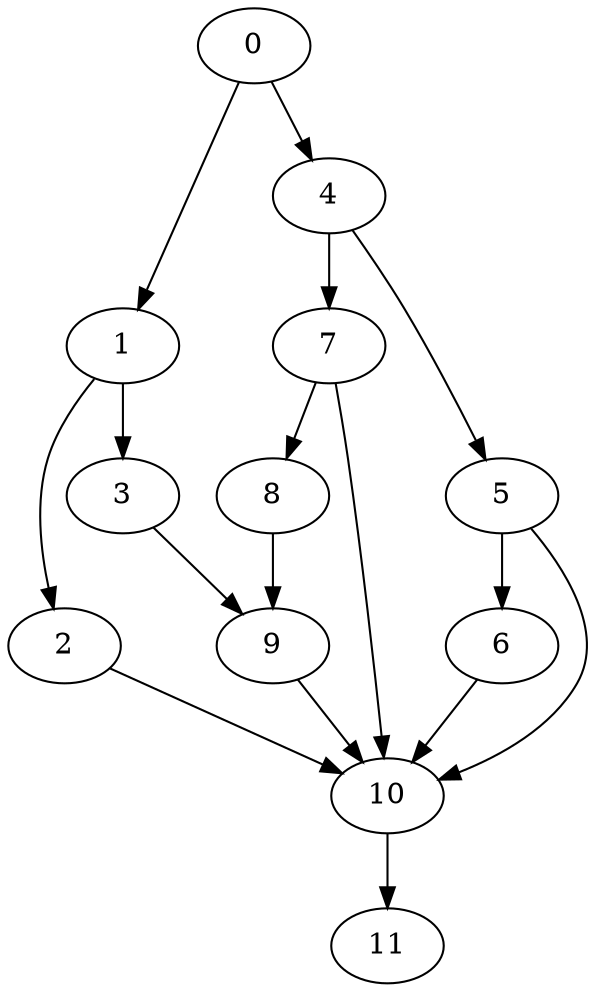 digraph {
	0
	1
	2
	3
	4
	5
	6
	7
	8
	9
	10
	11
	4 -> 5
	5 -> 6
	7 -> 8
	3 -> 9
	8 -> 9
	10 -> 11
	4 -> 7
	2 -> 10
	5 -> 10
	6 -> 10
	7 -> 10
	9 -> 10
	0 -> 1
	1 -> 2
	1 -> 3
	0 -> 4
}
